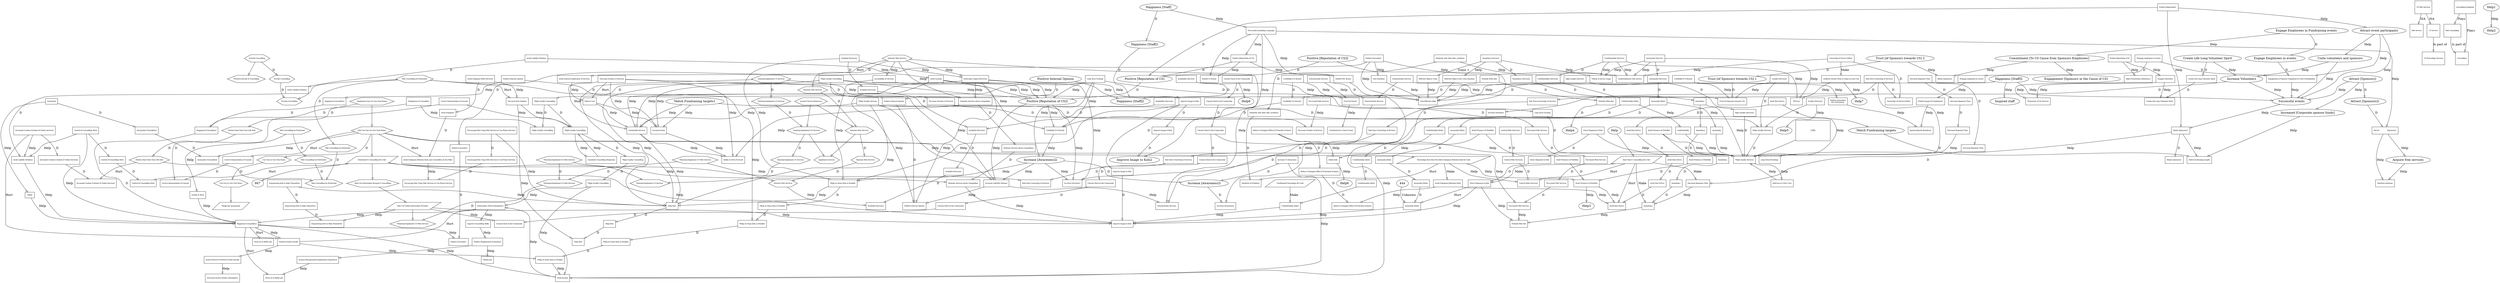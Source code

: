  digraph  RootGraph {
  "Kids Use One-On-One Chat Rooms" [width="0.78125", height="0.5", pos="533.153267716535,1427.0588976378", fontsize="8", label="Kids Use One-On-One Chat Rooms", sides="6", shape=polygon];
  "Moderated E-Counselling Be Used" [width="0.812499999999998", height="0.5", pos="443.126692913386,1619.81480314961", fontsize="8", label="Moderated E-Counselling Be Used", shape=parallelogram];
  "*Kids Get Information through E-Counselling" [width="0.78125", height="0.5", pos="340.397362204724,1726.53921259843", fontsize="8", label="*Kids Get Information through E-Counselling", sides="6", shape=polygon];
  "Kids Use Online Information Provided" [width="0.812499999999998", height="0.5", pos="335.410157480315,1795.56283464567", fontsize="8", label="Kids Use Online Information Provided", shape=parallelogram];
  "Technology that Does Not Allow Dialogues Between Kids Be Used" [width="0.812499999999998", height="0.5", pos="344.941653543307,1618.82267716535", fontsize="8", label="Technology that Does Not Allow Dialogues Between Kids Be Used", shape=parallelogram];
  "Real Time E-Counselling Be Used" [width="0.812499999999998", height="0.5", pos="681.236929133858,1618.82267716535", fontsize="8", label="Real Time E-Counselling Be Used", shape=parallelogram];
  "Avoid Bad Advice" [width="0.816179286622626", height="0.490638069621911", pos="336.959934633375,1955.38328546702", fontsize="8", label="Avoid Bad Advice", shape=box];
  "Decrease Response TIme" [width="0.816179286622626", height="0.490638069621911", pos="675.70009211369,1721.52501775048", fontsize="8", label="Decrease Response TIme", shape=box];
  "Control [Web Services]" [width="0.816179286622626", height="0.490638069621911", pos="538.601102362204,1833.60065154086", fontsize="8", label="Control [Web Services]", shape=box];
  "Avoid Presence of Pedofiles" [width="0.816179286622626", height="0.490638069621911", pos="484.361509436525,1937.06521846999", fontsize="8", label="Avoid Presence of Pedofiles", shape=box];
  "Avoid Dialogues [Between Kids]" [width="0.816179286622626", height="0.490638069621911", pos="261.841824397154,1687.50926971899", fontsize="8", label="Avoid Dialogues [Between Kids]", shape=box];
  "*Increased Web Services" [width="0.816179286622626", height="0.490638069621911", pos="760.73946219243,1555.8053759503", fontsize="8", label="*Increased Web Services", shape=box];
  "Avoid Dialogues Between [Kids and Counsellors on the Web]" [width="0.816179286622626", height="0.490638069621911", pos="346.226522059538,1507.50926971899", fontsize="8", label="Avoid Dialogues Between [Kids and Counsellors on the Web]", shape=box];
  "Encourage Kids Using Web Services to Use Phone Services" [width="0.816179286622626", height="0.490638069621911", pos="256.553858267716,1575.54076578198", fontsize="8", label="Encourage Kids Using Web Services to Use Phone Services", shape=box];
  "Reduce Contagion Effect [Of Harmful Actions]" [width="0.816179286622626", height="0.490638069621911", pos="195.227651168808,1756.95808861662", fontsize="8", label="Reduce Contagion Effect [Of Harmful Actions]", shape=box];
  "Direct Response to Kids" [width="0.816179286622626", height="0.490638069621911", pos="828.116285839066,1580.55496062992", fontsize="8", label="Direct Response to Kids", shape=box];
  "Anonymity [Kids]" [width="0.816179286622626", height="0.490638069621911", pos="673.628096862687,1834.91084452214", fontsize="8", label="Anonymity [Kids]", shape=box];
  "Maintain Services above Competition" [width="0.816179286622626", height="0.490638069621911", pos="575.070170853847,1734.28092326229", fontsize="8", label="Maintain Services above Competition", shape=box];
  "Anonymity [Counsellors]" [width="0.816179286622626", height="0.490638069621911", pos="847.196155105816,1761.31718697393", fontsize="8", label="Anonymity [Counsellors]", shape=box];
  "Control of Counselling Work" [width="0.866141732283465", height="0.472270004392605", pos="411.042047244094,1726.54536645604", fontsize="8", label="Control of Counselling Work", shape=box];
  "Correct Interpretation of Counsel" [width="0.816179286622626", height="0.490638069621911", pos="391.580852768199,1422.46989964025", fontsize="8", label="Correct Interpretation of Counsel", shape=box];
  "Immediacy" [width="0.816179286622626", height="0.490638069621911", pos="737.026299212598,1827.93136020227", fontsize="8", label=Immediacy, shape=box];
  "Empowering Kids to Help Themselves" [width="0.816179286622626", height="0.490638069621911", pos="244.17927796505,1846.35655705267", fontsize="8", label="Empowering Kids to Help Themselves", shape=box];
  "Confidential Technology Be Used" [width="0.812499999999998", height="0.5", pos="607.536141732283,1619.81480314961", fontsize="8", label="Confidential Technology Be Used", shape=parallelogram];
  "Confidentiality [Kids]" [width="0.816179286622626", height="0.490638069621911", pos="607.668596050698,1833.60065154086", fontsize="8", label="Confidentiality [Kids]", shape=box];
  "Similarity of Problems" [width="0.816179286622626", height="0.490638069621911", pos="188.14103699558,1642.15493901033", fontsize="8", label="Similarity of Problems", shape=box];
  "!Implement One-On-One Chat Rooms" [width="0.78125", height="0.5", pos="488.773346456693,1360.44472440945", fontsize="8", label="!Implement One-On-One Chat Rooms", sides="6", shape=polygon];
  "Kids Have Ownership of Services" [width="0.816179286622626", height="0.490638069621911", pos="505.621351956209,1727.19430908907", fontsize="8", label="Kids Have Ownership of Services", shape=box];
  "Improve Image to Kids" [width="0.816179286622626", height="0.490638069621911", pos="580.546117091707,2000.31271410851", fontsize="8", label="Improve Image to Kids", shape=box];
  "Friendly Web Site" [width="0.816179286622626", height="0.490638069621911", pos="750.81820234991,1931.39592713141", fontsize="8", label="Friendly Web Site", shape=box];
  "Connect Back to the Community" [width="0.816179286622626", height="0.490638069621911", pos="288.116285839065,1891.60375790796", fontsize="8", label="Connect Back to the Community", shape=box];
  "*Maintain/Implement CS Web Services" [width="0.78125", height="0.5", pos="447.670984251968,2031.68881889764", fontsize="8", label="*Maintain/Implement CS Web Services", sides="6", shape=polygon];
  "CS Web Services" [width="0.875", height="0.875", pos="662.227086614173,2045.4368503937", fontsize="8", label="CS Web Services", shape=box];
  "Web Service" [width="0.875", height="0.875", pos="389.576903887831,2515.79338582677", fontsize="8", label="Web Service", shape=box];
  "CS Service" [width="0.875", height="0.875", pos="138.493439320902,2503.4579527559", fontsize="8", label="CS Service", shape=box];
  "CS Technology Services" [width="0.875", height="0.875", pos="1120.915486565,3011.85637795276", fontsize="8", label="CS Technology Services", shape=box];
  "*Maintain/Implement CS Web Services1" [width="0.78125", height="0.5", pos="456.193346456692,2328.49889763779", fontsize="8", label="*Maintain/Implement CS Web Services", sides="6", shape=polygon];
  "Maintain Web Services" [width="0.78125", height="0.5", pos="507.659881889763,2451.23905511811", fontsize="8", label="Maintain Web Services", sides="6", shape=polygon];
  "*Maintain/Implement CS Web Services2" [width="0.78125", height="0.5", pos="346.085078740157,2228.29417322835", fontsize="8", label="*Maintain/Implement CS Web Services", sides="6", shape=polygon];
  "Relevance in Kids Lives" [width="0.816179286622626", height="0.490638069621911", pos="1101.67801812253,2914.27842519685", fontsize="8", label="Relevance in Kids Lives", shape=box];
  "*High Quality Services" [width="0.816179286622626", height="0.490638069621911", pos="964.691077116178,3004.32643507332", fontsize="8", label="*High Quality Services", shape=box];
  "*High Quality Services1" [width="0.816179286622626", height="0.490638069621911", pos="1612.70106374264,1308.01387988731", fontsize="8", label="*High Quality Services", shape=box];
  "Anonymity [Kids]1" [width="0.816179286622626", height="0.490638069621911", pos="690.654396075286,2823.56976377953", fontsize="8", label="Anonymity [Kids]", shape=box];
  "Anonymity [Kids]2" [width="0.816179286622626", height="0.490638069621911", pos="554.591403949301,2627.97921259843", fontsize="8", label="Anonymity [Kids]", shape=box];
  "Anonymity [Kids]3" [width="0.816179286622626", height="0.490638069621911", pos="812.144409448819,2050.45104524164", fontsize="8", label="Anonymity [Kids]", shape=box];
  "Anonymity [Kids]4" [width="0.816179286622626", height="0.490638069621911", pos="504.603779527559,2519.60758067471", fontsize="8", label="Anonymity [Kids]", shape=box];
  "Anonymity" [width="0.816179286622626", height="0.490638069621911", pos="711.895813398121,2886.67151768259", fontsize="8", label=Anonymity, shape=box];
  "Maintain/Implement CS Services" [width="0.78125", height="0.5", pos="694.303582677165,2674.32566929134", fontsize="8", label="Maintain/Implement CS Services", sides="6", shape=polygon];
  "Maintain/Implement CS Services1" [width="0.78125", height="0.5", pos="320.008203100429,2538.78472440945", fontsize="8", label="Maintain/Implement CS Services", sides="6", shape=polygon];
  "Avoid Bad Advice1" [width="0.816179286622626", height="0.490638069621911", pos="662.307939382372,2163.09732283465", fontsize="8", label="Avoid Bad Advice", shape=box];
  "Avoid Bad Advice2" [width="0.816179286622626", height="0.490638069621911", pos="800.442926759359,2536.61545469046", fontsize="8", label="Avoid Bad Advice", shape=box];
  "Avoid Bad Advice3" [width="0.816179286622626", height="0.490638069621911", pos="744.512663791821,2496.93041532038", fontsize="8", label="Avoid Bad Advice", shape=box];
  "Avoid Bad Advice4" [width="0.816179286622626", height="0.490638069621911", pos="654.440249594005,2454.28092326229", fontsize="8", label="Avoid Bad Advice", shape=box];
  "Decrease Response TIme1" [width="0.816179286622626", height="0.490638069621911", pos="942.53811023622,1841.99745869536", fontsize="8", label="Decrease Response TIme", shape=box];
  "Decrease Response TIme2" [width="0.816179286622626", height="0.490638069621911", pos="648.770958255422,2391.91871853788", fontsize="8", label="Decrease Response TIme", shape=box];
  "Decrease Response TIme3" [width="0.816179286622626", height="0.490638069621911", pos="766.790078740157,2452.97073028101", fontsize="8", label="Decrease Response TIme", shape=box];
  "Decrease Response TIme4" [width="0.816179286622626", height="0.490638069621911", pos="829.552033870561,2488.42647831251", fontsize="8", label="Decrease Response TIme", shape=box];
  "Avoid Presence of Pedofiles1" [width="0.801790430712888", height="0.481988351841355", pos="1590.54189720106,1371.3748877529", fontsize="8", label="Avoid Presence of Pedofiles", shape=box];
  "Avoid Presence of Pedofiles2" [width="0.816179286622626", height="0.490638069621911", pos="688.455997625501,2759.11246256448", fontsize="8", label="Avoid Presence of Pedofiles", shape=box];
  "Control [Web Services]1" [width="0.816179286622626", height="0.490638069621911", pos="642.065669291338,2108.45415160875", fontsize="8", label="Control [Web Services]", shape=box];
  "Avoid Dialogues" [width="0.816179286622626", height="0.490638069621911", pos="268.928438570383,1161.68249806544", fontsize="8", label="Avoid Dialogues", shape=box];
  "Encourage Kids Using Web Services to Use Phone Services1" [width="0.816179286622626", height="0.490638069621911", pos="1568.38273065948,1755.88789563534", fontsize="8", label="Encourage Kids Using Web Services to Use Phone Services", shape=box];
  "*Maintain/Implement CS Web Services3" [width="0.78125", height="0.5", pos="243.594921259842,2369.03433070866", fontsize="8", label="*Maintain/Implement CS Web Services", sides="6", shape=polygon];
  "Maintain/Implement CS Services2" [width="0.78125", height="0.5", pos="206.744527559055,2489.08157480315", fontsize="8", label="Maintain/Implement CS Services", sides="6", shape=polygon];
  "*Increased Web Services1" [width="0.816179286622626", height="0.490638069621911", pos="746.584659042823,2574.77604137253", fontsize="8", label="*Increased Web Services", shape=box];
  "*Increase Number of Services" [width="0.816179286622626", height="0.490638069621911", pos="1194.45867479085,2603.12249806544", fontsize="8", label="*Increase Number of Services", shape=box];
  "*Increased Web Services2" [width="0.816179286622626", height="0.490638069621911", pos="696.323687413868,2537.2705511811", fontsize="8", label="*Increased Web Services", shape=box];
  "*Increased Web Services3" [width="0.816179286622626", height="0.490638069621911", pos="602.38062992126,2499.63525397096", fontsize="8", label="*Increased Web Services", shape=box];
  "*Increased Web Services4" [width="0.816179286622626", height="0.490638069621911", pos="926.566233845973,1995.0683248371", fontsize="8", label="*Increased Web Services", shape=box];
  "Direct Response to Kids1" [width="0.816179286622626", height="0.490638069621911", pos="1005.93631258613,1773.96596263237", fontsize="8", label="Direct Response to Kids", shape=box];
  "Direct Response to Kids2" [width="0.816179286622626", height="0.490638069621911", pos="983.2591472318,2476.95808861663", fontsize="8", label="Direct Response to Kids", shape=box];
  "Maintain Services above Competition1" [width="0.816179286622626", height="0.490638069621911", pos="1568.38273065948,1670.8485255566", fontsize="8", label="Maintain Services above Competition", shape=box];
  "Control of Counselling Work1" [width="0.866141732283465", height="0.472270004392605", pos="897.183779527559,1325.44300425131", fontsize="8", label="Control of Counselling Work", shape=box];
  "Reduce Contagion Effect [Of Harmful Actions]1" [width="0.816179286622626", height="0.490638069621911", pos="1569.41872828498,1485.07210436466", fontsize="8", label="Reduce Contagion Effect [Of Harmful Actions]", shape=box];
  "Correct Interpretation of Counsel1" [width="0.816179286622626", height="0.490638069621911", pos="378.51807161666,1144.9146240497", fontsize="8", label="Correct Interpretation of Counsel", shape=box];
  "Immediacy1" [width="0.816179286622626", height="0.490638069621911", pos="806.112218097942,2960.28785239615", fontsize="8", label=Immediacy, shape=box];
  "Immediacy2" [width="0.816179286622626", height="0.490638069621911", pos="888.31694250739,2342.33509649064", fontsize="8", label=Immediacy, shape=box];
  "Immediacy3" [width="0.816179286622626", height="0.490638069621911", pos="550.321010248514,2217.69513972983", fontsize="8", label=Immediacy, shape=box];
  "Maintain Web Services1" [width="0.78125", height="0.5", pos="1050.03318897638,2675.72031496063", fontsize="8", label="Maintain Web Services", sides="6", shape=polygon];
  "Maintain Web Services2" [width="0.78125", height="0.5", pos="819.027992125984,2405.03433070866", fontsize="8", label="Maintain Web Services", sides="6", shape=polygon];
  "Immediacy4" [width="0.816179286622626", height="0.490638069621911", pos="512.707966129438,2119.79273428592", fontsize="8", label=Immediacy, shape=box];
  "Maintain Web Services3" [width="0.702509842519683", height="0.449606299212597", pos="1613.73706136814,1162.0894488189", fontsize="8", label="Maintain Web Services", sides="6", shape=polygon];
  "Maintain/Implement CS Services3" [width="0.78125", height="0.5", pos="1613.51560467523,1216.96818897638", fontsize="8", label="Maintain/Implement CS Services", sides="6", shape=polygon];
  "Implement Services" [width="0.78125", height="0.5", pos="1020.28783464567,2799.05007874016", fontsize="8", label="Implement Services", sides="6", shape=polygon];
  "Anonymity [Services] " [width="0.816179286622626", height="0.490638069621911", pos="1418.75858267717,1121.99745869536", fontsize="8", label="Anonymity [Services] ", shape=box];
  "Empowering Kids to Help Themselves1" [width="0.816179286622626", height="0.490638069621911", pos="1578.68531571115,1581.45005712056", fontsize="8", label="Empowering Kids to Help Themselves", shape=box];
  "Confidentiality [Kids]1" [width="0.816179286622626", height="0.490638069621911", pos="745.148911011328,2073.12821059597", fontsize="8", label="Confidentiality [Kids]", shape=box];
  "Confidentiality [Kids]2" [width="0.816179286622626", height="0.490638069621911", pos="704.827624421742,2353.67367916781", fontsize="8", label="Confidentiality [Kids]", shape=box];
  "Confidentiality [Kids]3" [width="0.816179286622626", height="0.490638069621911", pos="1082.87149606299,2423.88472440945", fontsize="8", label="Confidentiality [Kids]", shape=box];
  "Confidentiality [Kids]4" [width="0.816179286622626", height="0.490638069621911", pos="1124.35518347686,2512.41383664812", fontsize="8", label="Confidentiality [Kids]", shape=box];
  "Confidentiality" [width="0.816179286622626", height="0.490638069621911", pos="770.024474815443,2862.59970665896", fontsize="8", label=Confidentiality, shape=box];
  "Available [Services] " [width="0.816179286622626", height="0.490638069621911", pos="2081.70276927904,857.72031496063", fontsize="8", label="Available [Services] ", shape=box];
  "Available [Services] 1" [width="0.816179286622626", height="0.490638069621911", pos="777.092663791821,2640.05734445424", fontsize="8", label="Available [Services] ", shape=box];
  "Available [Services] 2" [width="0.816179286622626", height="0.490638069621911", pos="635.360380327254,2584.6746240497", fontsize="8", label="Available [Services] ", shape=box];
  "Available [Services] 3" [width="0.816179286622626", height="0.490638069621911", pos="586.408753531013,2299.89986413928", fontsize="8", label="Available [Services] ", shape=box];
  "Acquire Service Resources" [width="0.78125", height="0.5", pos="959.324527559055,2664.38173228346", fontsize="8", label="Acquire Service Resources", sides="6", shape=polygon];
  "Kids Have Ownership of Services1" [width="0.816179286622626", height="0.490638069621911", pos="285.412114111757,2153.93273428592", fontsize="8", label="Kids Have Ownership of Services", shape=box];
  "Kids Have Ownership of Services2" [width="0.816179286622626", height="0.490638069621911", pos="270.364186601879,2450.05163192371", fontsize="8", label="Kids Have Ownership of Services", shape=box];
  "Kids Have Ownership of Services3" [width="0.816179286622626", height="0.490638069621911", pos="480.127966129438,2625.79966341977", fontsize="8", label="Kids Have Ownership of Services", shape=box];
  "Kids Have Ownership of Services4" [width="0.816179286622626", height="0.490638069621911", pos="690.654396075286,2716.5083248371", fontsize="8", label="Kids Have Ownership of Services", shape=box];
  "Improve Image to Kids1" [width="0.816179286622626", height="0.490638069621911", pos="1618.37035508123,1262.65954917865", fontsize="8", label="Improve Image to Kids", shape=box];
  "Connect Back to the Community1" [width="0.816179286622626", height="0.490638069621911", pos="176.820879515264,2431.73356492668", fontsize="8", label="Connect Back to the Community", shape=box];
  "Connect Back to the Community2" [width="0.816179286622626", height="0.490638069621911", pos="234.388492064513,2119.91698625442", fontsize="8", label="Connect Back to the Community", shape=box];
  "Connect Back to the Community3" [width="0.816179286622626", height="0.490638069621911", pos="828.116285839066,2289.8714744434", fontsize="8", label="Connect Back to the Community", shape=box];
  "Connect Back to the Community4" [width="0.816179286622626", height="0.490638069621911", pos="1221.36938345227,2663.38960629921", fontsize="8", label="Connect Back to the Community", shape=box];
  "High Quality [Services] " [width="0.816179286622626", height="0.490638069621911", pos="1385.77883227117,1059.63525397096", fontsize="8", label="High Quality [Services] ", shape=box];
  "Immediacy [Services] " [width="0.816179286622626", height="0.490638069621911", pos="1282.69559055118,1137.69513972983", fontsize="8", label="Immediacy [Services] ", shape=box];
  "Availability [Services] " [width="0.816179286622626", height="0.490638069621911", pos="1447.50478977607,1020.0800216196", fontsize="8", label="Availability [Services] ", shape=box];
  "Confidentiality [Services] " [width="0.816179286622626", height="0.490638069621911", pos="1476.48749368849,978.954982249516", fontsize="8", label="Confidentiality [Services] ", shape=box];
  "Ownership of Services [Kids] " [width="0.816179286622626", height="0.490638069621911", pos="1502.7619551304,939.269942879438", fontsize="8", label="Ownership of Services [Kids] ", shape=box];
  "Connect Back to the Community " [width="0.816179286622626", height="0.490638069621911", pos="1492.45937007874,872.548639797727", fontsize="8", label="Connect Back to the Community ", shape=box];
  "Friendly [Web site] " [width="0.816179286622626", height="0.490638069621911", pos="1106.94755905512,1144.6746240497", fontsize="8", label="Friendly [Web site] ", shape=box];
  "Retain [Sponsors] " [width="0.816179286622626", height="0.490638069621911", pos="2435.65350468753,2248.87624209204", fontsize="8", label="Retain [Sponsors] ", shape=box];
  "Long Term [Funding] " [width="0.816179286622626", height="0.490638069621911", pos="2589.16172041097,2332.95339818623", fontsize="8", label="Long Term [Funding] ", shape=box];
  "Credibility [CS Brand] " [width="0.816179286622626", height="0.490638069621911", pos="1769.21864804379,3127.61639957235", fontsize="8", label="Credibility [CS Brand] ", shape=box];
  "Positive Association\n[by Consumers] " [width="0.816179286622626", height="0.490638069621911", pos="1565.8546337968,2983.04947043849", fontsize="8", label="Positive Association\n[by Consumers] ", shape=box];
  "Sponsorship Be Beneficial " [width="0.816179286622626", height="0.490638069621911", pos="1580.02786214325,3128.27149606299", fontsize="8", label="Sponsorship Be Beneficial ", shape=box];
  "Retain [Sponsors] 1" [width="0.816179286622626", height="0.490638069621911", pos="2236.2483345842,2403.12330786145", fontsize="8", label="Retain [Sponsors] ", shape=box];
  "Demonstrable Services " [width="0.816179286622626", height="0.490638069621911", pos="1657.65328184059,3126.96130308171", fontsize="8", label="Demonstrable Services ", shape=box];
  "Demonstrable Services 1" [width="0.816179286622626", height="0.490638069621911", pos="2799.30547319146,1411.37131696308", fontsize="8", label="Demonstrable Services ", shape=box];
  "Positive Image [To Employees] " [width="0.816179286622626", height="0.490638069621911", pos="1655.07017085385,2959.42365988154", fontsize="8", label="Positive Image [To Employees] ", shape=box];
  "Credibility [CS Brand] 1" [width="0.816179286622626", height="0.490638069621911", pos="2314.50661417323,1700.2651752308", fontsize="8", label="Credibility [CS Brand] ", shape=box];
  "Trust [of Sponsors towards CS] " [width="0.816179286622626", height="0.490638069621911", pos="1763.54935670521,3019.89986413928", fontsize="8", label="Trust [of Sponsors towards CS] ", shape=box];
  " Quality [Services] " [width="0.816179286622626", height="0.490638069621911", pos="1684.17927796505,2872.20474062414", fontsize="8", label=" Quality [Services] ", shape=box];
  "*Engage employees in events" [width="0.816179286622626", height="0.490638069621911", pos="1764.58535433071,2913.49352168749", fontsize="8", label="*Engage employees in events", shape=box];
  "*Engage employees in events1" [width="0.816179286622626", height="0.490638069621911", pos="2318.37725746802,2635.69824609694", fontsize="8", label="*Engage employees in events", shape=box];
  "Engagement of Sponsor Employees in Fund Development" [width="0.816179286622626", height="0.490638069621911", pos="2539.47961967274,2370.76600587156", fontsize="8", label="Engagement of Sponsor Employees in Fund Development", shape=box];
  "Credibility [CS Brand] 2" [width="0.816179286622626", height="0.490638069621911", pos="2010.89400387554,3053.91561217078", fontsize="8", label="Credibility [CS Brand] ", shape=box];
  "Quality [Services] " [width="0.816179286622626", height="0.490638069621911", pos="2010.89400387554,3014.88566929134", fontsize="8", label="Quality [Services] ", shape=box];
  "Demonstrable Services 2" [width="0.816179286622626", height="0.490638069621911", pos="2058.35250631151,2966.4031442014", fontsize="8", label="Demonstrable Services ", shape=box];
  "Trust [of Donor] " [width="0.816179286622626", height="0.490638069621911", pos="2150.5542920891,3043.23212598425", fontsize="8", label="Trust [of Donor] ", shape=box];
  "Contribute [to a Good Cause] " [width="0.816179286622626", height="0.490638069621911", pos="2028.2074015748,3118.81891385249", fontsize="8", label="Contribute [to a Good Cause] ", shape=box];
  "Market PHL Brand " [width="0.816179286622626", height="0.490638069621911", pos="1677.82178577759,2655.26257991376", fontsize="8", label="Market PHL Brand ", shape=box];
  "Increase [Awareness]" [width="0.816179286622626", height="0.490638069621911", pos="1546.8294369464,2732.63954454858", fontsize="8", label="Increase [Awareness]", shape=box];
  "Positive [Reputation of CS] " [width="0.816179286622626", height="0.490638069621911", pos="1466.25935820625,2395.92045545142", fontsize="8", label="Positive [Reputation of CS] ", shape=box];
  "Market CS Brand " [width="0.816179286622626", height="0.490638069621911", pos="1423.73967316688,2544.84648294257", fontsize="8", label="Market CS Brand ", shape=box];
  "*Successful marketing campaign" [width="0.816179286622626", height="0.490638069621911", pos="1525.43912048473,2590.34391538828", fontsize="8", label="*Successful marketing campaign", shape=box];
  "Positive [Reputation] " [width="0.816179286622626", height="0.490638069621911", pos="2524.27039370079,2051.76123822292", fontsize="8", label="Positive [Reputation] ", shape=box];
  "Attract                 [Sponsors] " [width="0.816179286622626", height="0.490638069621911", pos="1678.50998662647,2435.96285626527", fontsize="8", label="Attract                 [Sponsors] ", shape=box];
  "Minimize expenses" [width="0.816179286622626", height="0.490638069621911", pos="1680.58198187747,2510.97383664812", fontsize="8", label="Minimize expenses", shape=box];
  "Match fundraising targets" [width="0.816179286622626", height="0.490638069621911", pos="2696.87825584404,2342.16599661143", fontsize="8", label="Match fundraising targets", shape=box];
  "Retain [Sponsors] 2" [width="0.816179286622626", height="0.490638069621911", pos="2080.72414798232,2491.42486567507", fontsize="8", label="Retain [Sponsors] ", shape=box];
  "Increase Volunteers1" [width="0.816179286622626", height="0.481539507251901", pos="2702.92752043556,1450.0737115972", fontsize="8", label="Increase Volunteers", shape=box];
  "Long Term Funding" [width="0.816179286622626", height="0.490638069621911", pos="2487.05709998771,1730.05163192371", fontsize="8", label="Long Term Funding", shape=box];
  "Improve Image to Kids3" [width="0.816179286622626", height="0.490638069621911", pos="2166.41683852121,1711.84375790796", fontsize="8", label="Improve Image to Kids", shape=box];
  "Positive Internal Opinion1" [width="0.816179286622626", height="0.490638069621911", pos="2805.93631258613,1112.18332870621", fontsize="8", label="Positive Internal Opinion", shape=box];
  "Create Life Long Volunteer Spirit1" [width="0.816179286622626", height="0.490638069621911", pos="2719.86094488189,1792.49828933613", fontsize="8", label="Create Life Long Volunteer Spirit", shape=box];
  "Avoid Liability Problems" [width="0.816179286622626", height="0.490638069621911", pos="2598.8262992126,1260.13824609694", fontsize="8", label="Avoid Liability Problems", shape=box];
  "Avoid Liability Problems1" [width="0.816179286622626", height="0.490638069621911", pos="2619.96014560782,872.788639797727", fontsize="8", label="Avoid Liability Problems", shape=box];
  "Help Kids" [width="0.816179286622626", height="0.490638069621911", pos="2135.21156142962,1580.75106070565", fontsize="8", label="Help Kids", shape=box];
  "Help Kids1" [width="0.816179286622626", height="0.490638069621911", pos="2716.33809836373,837.46269878495", fontsize="8", label="Help Kids", shape=box];
  "*High Quality Counselling" [width="0.788915956329141", height="0.474248989470157", pos="2598.77178147766,1202.85532582565", fontsize="8", label="*High Quality Counselling", shape=box];
  "*High Quality Counselling1" [width="0.788915956329141", height="0.474248989470157", pos="2740.50406494223,1199.95559055118", fontsize="8", label="*High Quality Counselling", shape=box];
  "*Help As Many Kids as Possible" [width="0.816179286622626", height="0.490638069621911", pos="2276.94384489418,1531.03763163969", fontsize="8", label="*Help As Many Kids as Possible", shape=box];
  "*Help As Many Kids as Possible1" [width="0.816179286622626", height="0.490638069621911", pos="2553.6528480192,923.572261844971", fontsize="8", label="*Help As Many Kids as Possible", shape=box];
  "*High Quality Services2" [width="0.816179286622626", height="0.490638069621911", pos="2019.70346456693,1055.49041532038", fontsize="8", label="*High Quality Services", shape=box];
  "Avoid Presence of Pedofiles3" [width="0.816179286622626", height="0.490638069621911", pos="2007.32888426426,1109.34868303692", fontsize="8", label="Avoid Presence of Pedofiles", shape=box];
  "Encourage Kids Using Web Services to Use Phone Services2" [width="0.816179286622626", height="0.490638069621911", pos="2035.99896300442,1481.53846228045", fontsize="8", label="Encourage Kids Using Web Services to Use Phone Services", shape=box];
  "*Increase Number of Services1" [width="0.816179286622626", height="0.490638069621911", pos="2370.16352993355,991.603757907963", fontsize="8", label="*Increase Number of Services", shape=box];
  "*Increase Number of Services2" [width="0.816179286622626", height="0.490638069621911", pos="1612.70106374264,1105.22958467962", fontsize="8", label="*Increase Number of Services", shape=box];
  "Maintain Services above Competition2" [width="0.816179286622626", height="0.490638069621911", pos="1994.51527559055,1417.65180486803", fontsize="8", label="Maintain Services above Competition", shape=box];
  "Reduce Contagion Effect [Of Harmful Actions]2" [width="0.816179286622626", height="0.490638069621911", pos="1954.50661417323,1166.69669291339", fontsize="8", label="Reduce Contagion Effect [Of Harmful Actions]", shape=box];
  "Maintain Web Services4" [width="0.702509842519683", height="0.449606299212597", pos="2169.71822834646,948.428976377953", fontsize="8", label="Maintain Web Services", sides="6", shape=polygon];
  "Maintain/Implement CS Services4" [width="0.78125", height="0.5", pos="2124.36389763779,979.610078740157", fontsize="8", label="Maintain/Implement CS Services", sides="6", shape=polygon];
  "Empowering Kids to Help Themselves2" [width="0.816179286622626", height="0.490638069621911", pos="1967.20481652314,1353.97940716234", fontsize="8", label="Empowering Kids to Help Themselves", shape=box];
  "Available [Services] 4" [width="0.816179286622626", height="0.490638069621911", pos="2484.90897637795,1010.11792498072", fontsize="8", label="Available [Services] ", shape=box];
  "Credibility [CS Brand] 3" [width="0.816179286622626", height="0.490638069621911", pos="2349.88198187747,1601.90377337197", fontsize="8", label="Credibility [CS Brand] ", shape=box];
  "Improve Image to Kids4" [width="0.816179286622626", height="0.490638069621911", pos="2069.69108898867,1008.61163192371", fontsize="8", label="Improve Image to Kids", shape=box];
  "Long Term Funding1" [width="0.816179286622626", height="0.490638069621911", pos="2262.77061654773,1612.58725955849", fontsize="8", label="Long Term Funding", shape=box];
  "Sustainable Services" [width="0.816179286622626", height="0.490638069621911", pos="2241.84182439715,1398.48254130463", fontsize="8", label="Sustainable Services", shape=box];
  "Externally Unique [Services]" [width="0.816179286622626", height="0.490638069621911", pos="2077.43237557826,1326.09194688434", fontsize="8", label="Externally Unique [Services]", shape=box];
  "Avoid Scandal" [width="0.816179286622626", height="0.490638069621911", pos="2394.91269053889,1285.09671453298", fontsize="8", label="Avoid Scandal", shape=box];
  "Reduce Cost" [width="0.816179286622626", height="0.490638069621911", pos="2408.04992125984,1203.54708661417", fontsize="8", label="Reduce Cost", shape=box];
  "Increase Funds" [width="0.816179286622626", height="0.490638069621911", pos="2228.43124646899,1290.76600587156", fontsize="8", label="Increase Funds", shape=box];
  "Ability to Move Forward" [width="0.816179286622626", height="0.490638069621911", pos="2104.74283464567,1438.16758067471", fontsize="8", label="Ability to Move Forward", shape=box];
  "Accessibility of Services" [width="0.816179286622626", height="0.490638069621911", pos="2264.51898975149,1121.99745869536", fontsize="8", label="Accessibility of Services", shape=box];
  "Increase Volunteers2" [width="0.816179286622626", height="0.490638069621911", pos="2570.66072203495,1392.81324996605", fontsize="8", label="Increase Volunteers", shape=box];
  "Increase Call/Web Volumes" [width="0.816179286622626", height="0.490638069621911", pos="2168.14103699558,1120.68726571408", fontsize="8", label="Increase Call/Web Volumes", shape=box];
  "Demonstrable Services 3" [width="0.816179286622626", height="0.490638069621911", pos="2605.00009211369,1346.78566313575", fontsize="8", label="Demonstrable Services ", shape=box];
  "Safety Kids" [width="0.816179286622626", height="0.490638069621911", pos="1994.51527559055,1226.42035204423", fontsize="8", label="Safety Kids", shape=box];
  "Avoid Internal Duplication of Services" [width="0.816179286622626", height="0.490638069621911", pos="2275.85757242865,957.588009876468", fontsize="8", label="Avoid Internal Duplication of Services", shape=box];
  "Positive Internal Opinion2" [width="0.816179286622626", height="0.490638069621911", pos="1961.9745535556,1297.74549019143", fontsize="8", label="Positive Internal Opinion", shape=box];
  "Friendly [Web site] 1" [width="0.816179286622626", height="0.490638069621911", pos="1099.47961967275,670.633700787401", fontsize="8", label="Friendly [Web site] ", shape=box];
  "Availability [Service] " [width="0.816179286622626", height="0.490638069621911", pos="1186.37875353101,958.658915388278", fontsize="8", label="Availability [Service] ", shape=box];
  "High Quality [Service] " [width="0.816179286622626", height="0.490638069621911", pos="1168.37875353101,989.033915388278", fontsize="8", label="High Quality [Service] ", shape=box];
  "Anonymity [Service] " [width="0.816179286622626", height="0.490638069621911", pos="1144.75375353101,1030.65891538828", fontsize="8", label="Anonymity [Service] ", shape=box];
  "Confidentiality [Service] " [width="0.816179286622626", height="0.490638069621911", pos="1205.50375353101,913.658915388278", fontsize="8", label="Confidentiality [Service] ", shape=box];
  "Immediacy [Service] " [width="0.816179286622626", height="0.490638069621911", pos="1113.25375353101,1064.40891538828", fontsize="8", label="Immediacy [Service] ", shape=box];
  "Effective Help in Crisis" [width="0.816179286622626", height="0.490638069621911", pos="859.003753531013,849.533915388278", fontsize="8", label="Effective Help in Crisis", shape=box];
  "Effective Help in Non Crisis Situation" [width="0.816179286622626", height="0.490638069621911", pos="925.530236220472,837.22269878495", fontsize="8", label="Effective Help in Non Crisis Situation", shape=box];
  "*Get Effective Help" [width="0.816179286622626", height="0.490638069621911", pos="1007.50375353101,1111.65891538828", fontsize="8", label="*Get Effective Help", shape=box];
  "*Safety of service usage" [width="0.816179286622626", height="0.490638069621911", pos="892.753753531013,1082.33391538828", fontsize="8", label="*Safety of service usage", shape=box];
  "*Privacy" [width="0.816179286622626", height="0.490638069621911", pos="837.628753531013,1038.45891538828", fontsize="8", label="*Privacy", shape=box];
  "Ownership of Service [Kids] " [width="0.816179286622626", height="0.490638069621911", pos="1213.37875353101,873.158915388278", fontsize="8", label="Ownership of Service [Kids] ", shape=box];
  "Connect Back to the Community 1" [width="0.816179286622626", height="0.490638069621911", pos="1206.62875353101,831.458915388278", fontsize="8", label="Connect Back to the Community ", shape=box];
  "Children Decide When to Hang Up and Call" [width="0.816179286622626", height="0.490638069621911", pos="981.187151980798,780.529785399123", fontsize="8", label="Children Decide When to Hang Up and Call", shape=box];
  "Patient [Counselor] " [width="0.816179286622626", height="0.490638069621911", pos="1167.25375353101,733.583915388278", fontsize="8", label="Patient [Counselor] ", shape=box];
  "Patient [Counselor] 1" [width="0.816179286622626", height="0.490638069621911", pos="1531.10841182332,763.521911383375", fontsize="8", label="Patient [Counselor] ", shape=box];
  "Vent Emotions " [width="0.816179286622626", height="0.490638069621911", pos="1016.50375353101,670.658915388278", fontsize="8", label="Vent Emotions ", shape=box];
  "Comfortableness with service " [width="0.816179286622626", height="0.490638069621911", pos="802.604474815444,961.947108233769", fontsize="8", label="Comfortableness with service ", shape=box];
  "Use One on One Chat Room" [width="0.78125", height="0.5", pos="817.246299212598,731.670944881889", fontsize="8", label="Use One on One Chat Room", sides="6", shape=polygon];
  "Help be acquired" [width="0.812499999999998", height="0.5", pos="875.746299212598,792.495944881889", fontsize="10", label="Help be acquired", shape=parallelogram];
  "Web Counselling be Performed" [width="0.78125", height="0.5", pos="789.688700787401,223.788378435593", fontsize="8", label="Web Counselling be Performed", sides="6", shape=polygon];
  "Provide Counselling" [width="0.78125", height="0.5", pos="602.159173228346,356.980157480315", fontsize="8", label="Provide Counselling", sides="6", shape=polygon];
  "Web Counselling be Performed1" [width="0.78125", height="0.5", pos="1030.19066929134,209.578582677165", fontsize="8", label="Web Counselling be Performed", sides="6", shape=polygon];
  "Provide Counselling1" [width="0.78125", height="0.5", pos="2218.12866141732,298.302992125984", fontsize="8", label="Provide Counselling", sides="6", shape=polygon];
  "Provide Counselling2" [width="0.78125", height="0.5", pos="1831.68673228346,456.388053115658", fontsize="8", label="Provide Counselling", sides="6", shape=polygon];
  "Perform Real Time Chat with Kids" [width="0.78125", height="0.5", pos="1458.66507874016,77.2006299212597", fontsize="8", label="Perform Real Time Chat with Kids", sides="6", shape=polygon];
  "Web Counselling be Performed2" [width="0.78125", height="0.5", pos="1458.22216535433,204.75968503937", fontsize="8", label="Web Counselling be Performed", sides="6", shape=polygon];
  "Increased Caution [Content of Online Services]" [width="0.984251968503941", height="0.591673292576", pos="2715.60897637795,343.272521997303", fontsize="8", label="Increased Caution [Content of Online Services]", shape=box];
  "Avoid Liability Problems2" [width="0.816179286622626", height="0.490638069621911", pos="2592.30188976378,446.041596422745", fontsize="8", label="Avoid Liability Problems", shape=box];
  "Perform Duties Quickly" [width="0.816179286622626", height="0.490638069621911", pos="2071.76308423967,389.348683036918", fontsize="8", label="Perform Duties Quickly", shape=box];
  "Enthusiastic [Work Atmosphere]" [width="0.905511811023621", height="0.490638069621911", pos="2252.14440944882,640.107694915838", fontsize="8", label="Enthusiastic [Work Atmosphere]", shape=box];
  "Happiness [Counsellors]" [width="0.841160509453044", height="0.505655283544394", pos="2401.48130589936,740.304126327835", fontsize="8", label="Happiness [Counsellors]", shape=box];
  "Pride [In Job]" [width="0.816179286622626", height="0.490638069621911", pos="2624.5934393209,680.032734285916", fontsize="8", label="Pride [In Job]", shape=box];
  "*High Quality Counselling2" [width="0.788915956329141", height="0.474248989470157", pos="2351.41152560895,185.97438094376", fontsize="8", label="*High Quality Counselling", shape=box];
  "Move on to Better Job" [width="0.880530588193203", height="0.490638069621911", pos="2265.79963898252,763.521911383375", fontsize="8", label="Move on to Better Job", shape=box];
  "Anonymity1" [width="0.654923553021071", height="0.393700787401573", pos="2515.9768213334,234.338267716535", fontsize="8", label=Anonymity, shape=box];
  "Safety" [width="0.644310115752258", height="0.387320625029195", pos="2558.80414054503,738.435511004988", fontsize="8", label=Safety, shape=box];
  "Control of Counselling Work2" [width="0.866141732283465", height="0.472270004392605", pos="2600.64028198784,221.371193227693", fontsize="8", label="Control of Counselling Work", shape=box];
  "*Help As Many Kids as Possible2" [width="0.816179286622626", height="0.490638069621911", pos="2193.72729758862,158.45793113631", fontsize="8", label="*Help As Many Kids as Possible", shape=box];
  "Variety in Work" [width="0.816179286622626", height="0.490638069621911", pos="2647.9588055241,522.577029493611", fontsize="8", label="Variety in Work", shape=box];
  "Avoid Pressure to Perform Duties Quickly" [width="0.816179286622626", height="0.490638069621911", pos="2071.76308423967,487.036828774105", fontsize="8", label="Avoid Pressure to Perform Duties Quickly", shape=box];
  "Decrease Factory Worker Atmosphere" [width="0.919900666933358", height="0.552989146950473", pos="2164.48151687381,625.454280473562", fontsize="8", label="Decrease Factory Worker Atmosphere", shape=box];
  "Decrease Kids Isolation" [width="0.816179286622626", height="0.490638069621911", pos="586.408753531013,304.309312958178", fontsize="8", label="Decrease Kids Isolation", shape=box];
  "*High Quality Counselling3" [width="0.788915956329141", height="0.474248989470157", pos="758.340659467219,357.669154972148", fontsize="8", label="*High Quality Counselling", shape=box];
  "*High Quality Counselling4" [width="0.788915956329141", height="0.474248989470157", pos="1027.6319980499,435.423199841398", fontsize="8", label="*High Quality Counselling", shape=box];
  "*Help As Many Kids as Possible3" [width="0.816179286622626", height="0.490638069621911", pos="782.761955130404,124.202183104814", fontsize="8", label="*Help As Many Kids as Possible", shape=box];
  "*Help As Many Kids as Possible4" [width="0.816179286622626", height="0.490638069621911", pos="1450.26702124755,545.254194847942", fontsize="8", label="*Help As Many Kids as Possible", shape=box];
  "Increased Caution [Content of Online Services]1" [width="1.00393700787402", height="0.591673292576", pos="1798.6011023622,137.72031496063", fontsize="8", label="Increased Caution [Content of Online Services]", shape=box];
  "Increased Caution [Content of Online Services]2" [width="0.984251968503941", height="0.591673292576", pos="1352.14440944882,151.893543307086", fontsize="8", label="Increased Caution [Content of Online Services]", shape=box];
  "Increase CS Awareness" [width="0.816179286622626", height="0.490638069621911", pos="2643.32551181102,576.435297210146", fontsize="8", label="Increase CS Awareness", shape=box];
  "Improve Counselling Skills" [width="0.816179286622626", height="0.490638069621911", pos="2727.67668104089,430.583915388278", fontsize="8", label="Improve Counselling Skills", shape=box];
  "Avoid Dialogues [Web Services]" [width="0.816179286622626", height="0.490638069621911", pos="493.628096862688,186.564387829223", fontsize="8", label="Avoid Dialogues [Web Services]", shape=box];
  "Anonymity [Counsellors]1" [width="0.816179286622626", height="0.490638069621911", pos="1090.97568266487,1501.8399783804", fontsize="8", label="Anonymity [Counsellors]", shape=box];
  "Help Kids2" [width="0.816179286622626", height="0.490638069621911", pos="694.125288964084,134.230572800698", fontsize="8", label="Help Kids", shape=box];
  "Correct Interpretation of Counsel2" [width="0.816179286622626", height="0.490638069621911", pos="596.711338582677,192.233679167806", fontsize="8", label="Correct Interpretation of Counsel", shape=box];
  "Web Counselling be Performed3" [width="0.78125", height="0.5", pos="1815.83043307087,218.932913385827", fontsize="8", label="Web Counselling be Performed", sides="6", shape=polygon];
  "Web Counselling be Performed4" [width="0.78125", height="0.5", pos="2675.39560467523,249.503622047244", fontsize="8", label="Web Counselling be Performed", sides="6", shape=polygon];
  "Happiness [Counsellors]1" [width="0.816179286622626", height="0.490638069621911", pos="2948.77904324562,1058.56506098967", fontsize="8", label="Happiness [Counsellors]", shape=box];
  "Consistent Counselling Responses" [width="0.816179286622626", height="0.490638069621911", pos="813.18040707432,292.970730281013", fontsize="8", label="Consistent Counselling Responses", shape=box];
  "Patient [Counselor] 2" [width="0.816179286622626", height="0.490638069621911", pos="2200.8918926078,680.129050331412", fontsize="8", label="Patient [Counselor] ", shape=box];
  "Counselling Employee" [width="0.875", height="0.875", pos="2175.29007874016,747.169133858268", fontsize="8", label="Counselling Employee", shape=box];
  "Web Counselling" [width="0.875", height="0.875", pos="1458.44362204724,268.432913385827", fontsize="8", label="Web Counselling", shape=box];
  "Counselling" [width="0.875", height="0.875", pos="755.132598425196,424.702540854141", fontsize="8", label=Counselling, shape=box];
  "*Perform the Job of Counselling" [width="0.78125", height="0.5", pos="2382.15110875949,454.79811023622", fontsize="8", label="*Perform the Job of Counselling", sides="6", shape=polygon];
  "Move on to Better Job1" [width="0.880530588193203", height="0.490638069621911", pos="2405.21527559055,514.073092485737", fontsize="8", label="Move on to Better Job", shape=box];
  "Acquire Recognizable Employment Experience" [width="0.816179286622626", height="0.490638069621911", pos="2309.87332046015,492.706120112688", fontsize="8", label="Acquire Recognizable Employment Experience", shape=box];
  "Positive [Employment Evaluation]" [width="0.959270745673521", height="0.520909585992058", pos="2342.33507205339,586.684105297986", fontsize="8", label="Positive [Employment Evaluation]", shape=box];
  "!Retain Job" [width="0.816179286622626", height="0.490638069621911", pos="2196.48749368849,430.343915388279", fontsize="8", label="!Retain Job", shape=box];
  "*Happiness of Counsellors" [width="0.919900666933359", height="0.552989146950474", pos="2916.99439757632,1188.86094906014", fontsize="8", label="*Happiness of Counsellors", shape=box];
  "*High Quality Counselling5" [width="0.78740157480315", height="0.473338634060798", pos="2906.55513892105,1271.03290067486", fontsize="8", label="*High Quality Counselling", shape=box];
  "Happiness [Counsellors]2" [width="0.816179286622626", height="0.490638069621911", pos="2949.18972515997,946.181132916512", fontsize="8", label="Happiness [Counsellors]", shape=box];
  "Positive Internal Opinion3" [width="0.816179286622626", height="0.490638069621911", pos="2909.09400387554,877.147738155028", fontsize="8", label="Positive Internal Opinion", shape=box];
  "Engage Volunteers" [width="0.816179286622626", height="0.490638069621911", pos="3069.38024215672,1603.23212598425", fontsize="8", label="Engage Volunteers", shape=box];
  "*Expansion of SA Services" [width="0.816179286622626", height="0.490638069621911", pos="3058.83320903668,1734.73518296902", fontsize="8", label="*Expansion of SA Services", shape=box];
  "Create Life Long Volunteer Spirit2" [width="0.816179286622626", height="0.490638069621911", pos="2940.81408855194,1758.72254130464", fontsize="8", label="Create Life Long Volunteer Spirit", shape=box];
  "Positive Reputation [CS]" [width="0.816179286622626", height="0.490638069621911", pos="2957.82196256769,1575.99502548871", fontsize="8", label="Positive Reputation [CS]", shape=box];
  "High Presentation Attendance" [width="0.816179286622626", height="0.490638069621911", pos="2919.32213935778,1679.35246256448", fontsize="8", label="High Presentation Attendance", shape=box];
  "1382" [width="2.33538385826772", height="1.38579601377953", pos="1003.03122047244,3120.9025246063", fontsize="10", shape=box];
  "Control [Web Services]2" [width="0.816179286622626", height="0.490638069621911", pos="909.558359830225,2471.28879727804", fontsize="8", label="Control [Web Services]", shape=box];
  "Perform Real Time Chat with Kids1" [width="0.78125", height="0.5", pos="472.208385826771,1120.35023622047", fontsize="8", label="Perform Real Time Chat with Kids", sides="6", shape=polygon];
  "Use One on One Chat Room1" [width="0.78125", height="0.5", pos="568.586338582677,1128.00377952756", fontsize="8", label="Use One on One Chat Room", sides="6", shape=polygon];
  "Similarity with other kids  problems " [width="0.816179286622626", height="0.490638069621911", pos="182.853070866141,1168.87624209204", fontsize="8", label="Similarity with other kids  problems ", shape=box];
  "Similarity with other kids  problems 1" [width="0.816179286622626", height="0.490638069621911", pos="790.503241719989,872.548639797727", fontsize="8", label="Similarity with other kids  problems ", shape=box];
  "Avoid Presence of Pedofiles4" [width="0.816179286622626", height="0.490638069621911", pos="160.175905511811,2231.86836807629", fontsize="8", label="Avoid Presence of Pedofiles", shape=box];
  "Kids Use One-On-One Chat Rooms"->"Moderated E-Counselling Be Used" [fillcolor="#FFFFFF"];
  "*Kids Get Information through E-Counselling"->"Kids Use Online Information Provided" [fillcolor="#FFFFFF"];
  "Moderated E-Counselling Be Used"->"*Kids Get Information through E-Counselling" [fillcolor="#FFFFFF"];
  "Kids Use One-On-One Chat Rooms"->"Technology that Does Not Allow Dialogues Between Kids Be Used" [fillcolor="#FFFFFF"];
  "Help"->"Real Time E-Counselling Be Used" [fillcolor="#FFFFFF"];
  "Real Time E-Counselling Be Used"->"Avoid Bad Advice" [fillcolor="#FFFFFF", label=Hurt];
  "Real Time E-Counselling Be Used"->"Decrease Response TIme" [fillcolor="#FFFFFF", label=Make];
  "Technology that Does Not Allow Dialogues Between Kids Be Used"->"Control [Web Services]" [fillcolor="#FFFFFF", label=Help];
  "Avoid Presence of Pedofiles"->"Avoid Bad Advice" [fillcolor="#FFFFFF", label=Help];
  "Real Time E-Counselling Be Used"->"Control [Web Services]" [fillcolor="#FFFFFF", label=Hurt];
  "Technology that Does Not Allow Dialogues Between Kids Be Used"->"Avoid Presence of Pedofiles" [fillcolor="#FFFFFF", label=Help];
  "Technology that Does Not Allow Dialogues Between Kids Be Used"->"Avoid Dialogues [Between Kids]" [fillcolor="#FFFFFF", label=Make];
  "Kids Use One-On-One Chat Rooms"->"*Increased Web Services" [fillcolor="#FFFFFF", label=Help];
  "Avoid Dialogues Between [Kids and Counsellors on the Web]"->"Encourage Kids Using Web Services to Use Phone Services" [fillcolor="#FFFFFF", label=Help];
  "Kids Use One-On-One Chat Rooms"->"Avoid Dialogues Between [Kids and Counsellors on the Web]" [fillcolor="#FFFFFF", label=Hurt];
  "Avoid Dialogues [Between Kids]"->"Reduce Contagion Effect [Of Harmful Actions]" [fillcolor="#FFFFFF", label=Help];
  "Direct Response to Kids"->"Anonymity [Kids]" [fillcolor="#FFFFFF", label=Hurt];
  "Real Time E-Counselling Be Used"->"Direct Response to Kids" [fillcolor="#FFFFFF", label=Make];
  "Moderated E-Counselling Be Used"->"Maintain Services above Competition" [fillcolor="#FFFFFF", label=Help];
  "Kids Use One-On-One Chat Rooms"->"Anonymity [Counsellors]" [fillcolor="#FFFFFF", label=Help];
  "Moderated E-Counselling Be Used"->"Control of Counselling Work" [fillcolor="#FFFFFF", label=Hurt];
  "Kids Use One-On-One Chat Rooms"->"Correct Interpretation of Counsel" [fillcolor="#FFFFFF", label=Hurt];
  "Decrease Response TIme"->"Immediacy" [fillcolor="#FFFFFF", label=Help];
  "Real Time E-Counselling Be Used"->"Immediacy" [fillcolor="#FFFFFF", label=Make];
  "Kids Use Online Information Provided"->"Empowering Kids to Help Themselves" [fillcolor="#FFFFFF", label=Help];
  "Confidential Technology Be Used"->"Confidentiality [Kids]" [fillcolor="#FFFFFF", label=Make];
  "Technology that Does Not Allow Dialogues Between Kids Be Used"->"Similarity of Problems" [fillcolor="#FFFFFF", label=Hurt];
  "!Implement One-On-One Chat Rooms"->"Kids Use One-On-One Chat Rooms" [fillcolor="#FFFFFF"];
  "Moderated E-Counselling Be Used"->"Kids Have Ownership of Services" [fillcolor="#FFFFFF", label=Help];
  "Direct Response to Kids"->"Improve Image to Kids" [fillcolor="#FFFFFF", label=Help];
  "Help1"->"Help2" [fillcolor="#FFFFFF", label=Help];
  "Maintain Services above Competition"->"Improve Image to Kids" [fillcolor="#FFFFFF", label=Help];
  "*Increased Web Services"->"Friendly Web Site" [fillcolor="#FFFFFF", label=Help];
  "Direct Response to Kids"->"Friendly Web Site" [fillcolor="#FFFFFF", label=Help];
  "Immediacy"->"Friendly Web Site" [fillcolor="#FFFFFF", label=Help];
  "Moderated E-Counselling Be Used"->"Improve Image to Kids" [fillcolor="#FFFFFF", label=Help];
  "Kids Use Online Information Provided"->"Improve Image to Kids" [fillcolor="#FFFFFF", label=Help];
  "Avoid Dialogues [Between Kids]"->"Avoid Bad Advice" [fillcolor="#FFFFFF", label=Help];
  "Avoid Presence of Pedofiles"->"Help3" [fillcolor="#FFFFFF", label=Help];
  "Confidentiality [Kids]"->"Improve Image to Kids" [fillcolor="#FFFFFF", label=Help];
  "Anonymity [Kids]"->"Improve Image to Kids" [fillcolor="#FFFFFF", label=Help];
  "Kids Use Online Information Provided"->"Connect Back to the Community" [fillcolor="#FFFFFF", label=Help];
  "Kids Use Online Information Provided"->"*Maintain/Implement CS Web Services" [fillcolor="#FFFFFF"];
  "Moderated E-Counselling Be Used"->"667" [fillcolor="#FFFFFF"];
  "CS Web Services"->"Web Service" [fillcolor="#FFFFFF", label=ISA];
  "CS Web Services"->"CS Service" [fillcolor="#FFFFFF", label=ISA];
  "CS Service"->"CS Technology Services" [fillcolor="#FFFFFF", label="Is part of"];
  "*Maintain/Implement CS Web Services1"->"Maintain Web Services" [fillcolor="#FFFFFF"];
  "*Maintain/Implement CS Web Services1"->"*Maintain/Implement CS Web Services2" [fillcolor="#FFFFFF", label=D];
  "*Maintain/Implement CS Web Services2"->"*Maintain/Implement CS Web Services" [fillcolor="#FFFFFF", label=D];
  "Relevance in Kids Lives"->"*High Quality Services" [fillcolor="#FFFFFF", label=Help];
  "*High Quality Services"->"Relevance in Kids Lives" [fillcolor="#FFFFFF", label=Help];
  "*High Quality Services1"->"*High Quality Services" [fillcolor="#FFFFFF", label=D];
  "Anonymity [Kids]1"->"Anonymity [Kids]2" [fillcolor="#FFFFFF", label=D];
  "Anonymity [Kids]3"->"Anonymity [Kids]" [fillcolor="#FFFFFF", label=D];
  "Anonymity [Kids]4"->"Anonymity [Kids]3" [fillcolor="#FFFFFF", label=D];
  "Anonymity [Kids]2"->"Anonymity [Kids]4" [fillcolor="#FFFFFF", label=D];
  "Anonymity [Kids]1"->"Anonymity" [fillcolor="#FFFFFF", label=Help];
  "Maintain/Implement CS Services"->"Maintain/Implement CS Services1" [fillcolor="#FFFFFF", label=D];
  "Avoid Bad Advice1"->"Avoid Bad Advice" [fillcolor="#FFFFFF", label=D];
  "Avoid Bad Advice2"->"Avoid Bad Advice3" [fillcolor="#FFFFFF", label=D];
  "Avoid Bad Advice3"->"Avoid Bad Advice4" [fillcolor="#FFFFFF", label=D];
  "Avoid Bad Advice2"->"*High Quality Services" [fillcolor="#FFFFFF", label=Help];
  "Decrease Response TIme1"->"Decrease Response TIme" [fillcolor="#FFFFFF", label=D];
  "Decrease Response TIme2"->"Decrease Response TIme1" [fillcolor="#FFFFFF", label=D];
  "Decrease Response TIme2"->"Decrease Response TIme3" [fillcolor="#FFFFFF", label=D];
  "Decrease Response TIme3"->"Decrease Response TIme4" [fillcolor="#FFFFFF", label=D];
  "Avoid Presence of Pedofiles1"->"Avoid Presence of Pedofiles" [fillcolor="#FFFFFF", label=D];
  "Avoid Presence of Pedofiles2"->"*High Quality Services" [fillcolor="#FFFFFF", label=Help];
  "Control [Web Services]1"->"Control [Web Services]" [fillcolor="#FFFFFF", label=D];
  "Avoid Dialogues"->"Avoid Dialogues Between [Kids and Counsellors on the Web]" [fillcolor="#FFFFFF", label=D];
  "Encourage Kids Using Web Services to Use Phone Services1"->"Encourage Kids Using Web Services to Use Phone Services" [fillcolor="#FFFFFF", label=D];
  "*Maintain/Implement CS Web Services3"->"Maintain/Implement CS Services2" [fillcolor="#FFFFFF"];
  "*Increased Web Services1"->"*Increase Number of Services" [fillcolor="#FFFFFF", label=Help];
  "*Increased Web Services1"->"*Increased Web Services2" [fillcolor="#FFFFFF", label=D];
  "*Increased Web Services2"->"*Increased Web Services3" [fillcolor="#FFFFFF", label=D];
  "*Increased Web Services4"->"*Increased Web Services" [fillcolor="#FFFFFF", label=D];
  "Direct Response to Kids1"->"Direct Response to Kids" [fillcolor="#FFFFFF", label=D];
  "Direct Response to Kids2"->"Direct Response to Kids1" [fillcolor="#FFFFFF", label=D];
  "Direct Response to Kids2"->"*High Quality Services" [fillcolor="#FFFFFF", label=Help];
  "Maintain Services above Competition1"->"Maintain Services above Competition" [fillcolor="#FFFFFF", label=D];
  "Control of Counselling Work1"->"Control of Counselling Work" [fillcolor="#FFFFFF", label=D];
  "Reduce Contagion Effect [Of Harmful Actions]1"->"Reduce Contagion Effect [Of Harmful Actions]" [fillcolor="#FFFFFF", label=D];
  "Correct Interpretation of Counsel"->"Correct Interpretation of Counsel1" [fillcolor="#FFFFFF", label=D];
  "Immediacy1"->"*High Quality Services" [fillcolor="#FFFFFF", label=Help];
  "Immediacy1"->"Immediacy2" [fillcolor="#FFFFFF", label=D];
  "Immediacy2"->"Immediacy3" [fillcolor="#FFFFFF", label=D];
  "Maintain Web Services1"->"Maintain Web Services2" [fillcolor="#FFFFFF", label=D];
  "Maintain Web Services2"->"Maintain Web Services" [fillcolor="#FFFFFF", label=D];
  "Immediacy3"->"Immediacy4" [fillcolor="#FFFFFF", label=D];
  "Immediacy4"->"Immediacy" [fillcolor="#FFFFFF", label=D];
  "*Maintain/Implement CS Web Services3"->"*Maintain/Implement CS Web Services2" [fillcolor="#FFFFFF", label=D];
  "Maintain/Implement CS Services1"->"Maintain/Implement CS Services2" [fillcolor="#FFFFFF", label=D];
  "Maintain Web Services3"->"Maintain Web Services1" [fillcolor="#FFFFFF", label=D];
  "Maintain/Implement CS Services3"->"Maintain/Implement CS Services" [fillcolor="#FFFFFF", label=D];
  "Maintain/Implement CS Services"->"Implement Services" [fillcolor="#FFFFFF"];
  "Maintain Web Services1"->"Implement Services" [fillcolor="#FFFFFF"];
  "Anonymity"->"*High Quality Services" [fillcolor="#FFFFFF", label=Help];
  "Anonymity [Services] "->"Anonymity [Kids]1" [fillcolor="#FFFFFF", label=D];
  "Empowering Kids to Help Themselves1"->"Empowering Kids to Help Themselves" [fillcolor="#FFFFFF", label=D];
  "Confidentiality [Kids]1"->"Confidentiality [Kids]" [fillcolor="#FFFFFF", label=D];
  "Confidentiality [Kids]2"->"Confidentiality [Kids]1" [fillcolor="#FFFFFF", label=D];
  "Confidentiality [Kids]3"->"Confidentiality [Kids]2" [fillcolor="#FFFFFF", label=D];
  "Confidentiality [Kids]4"->"Confidentiality [Kids]3" [fillcolor="#FFFFFF", label=D];
  "Confidentiality [Kids]4"->"Confidentiality" [fillcolor="#FFFFFF", label=Help];
  "Available [Services] "->"Available [Services] 1" [fillcolor="#FFFFFF", label=D];
  "Available [Services] 2"->"Available [Services] 3" [fillcolor="#FFFFFF", label=D];
  "Available [Services] 1"->"Available [Services] 2" [fillcolor="#FFFFFF", label=D];
  "*Increased Web Services3"->"*Increased Web Services4" [fillcolor="#FFFFFF", label=D];
  "Acquire Service Resources"->"Maintain Web Services1" [fillcolor="#FFFFFF"];
  "Acquire Service Resources"->"Maintain/Implement CS Services" [fillcolor="#FFFFFF"];
  "Kids Have Ownership of Services1"->"Kids Have Ownership of Services" [fillcolor="#FFFFFF", label=D];
  "Kids Have Ownership of Services2"->"Kids Have Ownership of Services1" [fillcolor="#FFFFFF", label=D];
  "Kids Have Ownership of Services3"->"Kids Have Ownership of Services2" [fillcolor="#FFFFFF", label=D];
  "Kids Have Ownership of Services4"->"Kids Have Ownership of Services3" [fillcolor="#FFFFFF", label=D];
  "Kids Have Ownership of Services4"->"*High Quality Services" [fillcolor="#FFFFFF", label=Help];
  "Improve Image to Kids1"->"Improve Image to Kids" [fillcolor="#FFFFFF", label=D];
  "Connect Back to the Community1"->"Connect Back to the Community2" [fillcolor="#FFFFFF", label=D];
  "Connect Back to the Community2"->"Connect Back to the Community" [fillcolor="#FFFFFF", label=D];
  "Connect Back to the Community3"->"Connect Back to the Community1" [fillcolor="#FFFFFF", label=D];
  "Connect Back to the Community4"->"Connect Back to the Community3" [fillcolor="#FFFFFF", label=D];
  "Connect Back to the Community4"->"*High Quality Services" [fillcolor="#FFFFFF", label=Help];
  "High Quality [Services] "->"*High Quality Services" [fillcolor="#FFFFFF", label=D];
  "Immediacy [Services] "->"Immediacy1" [fillcolor="#FFFFFF", label=D];
  "Availability [Services] "->"Available [Services] 1" [fillcolor="#FFFFFF", label=D];
  "Confidentiality [Services] "->"Confidentiality [Kids]4" [fillcolor="#FFFFFF", label=D];
  "Kids Have Ownership of Services4"->"Ownership of Services [Kids] " [fillcolor="#FFFFFF", label=D];
  "Connect Back to the Community "->"Connect Back to the Community4" [fillcolor="#FFFFFF", label=D];
  "Friendly [Web site] "->"Help4" [fillcolor="#FFFFFF", label=D];
  "Avoid Bad Advice4"->"Avoid Bad Advice1" [fillcolor="#FFFFFF", label=D];
  "Decrease Response TIme4"->"*High Quality Services" [fillcolor="#FFFFFF", label=Help];
  "Confidentiality"->"*High Quality Services" [fillcolor="#FFFFFF", label=Help];
  "Retain [Sponsors] "->"Long Term [Funding] " [fillcolor="#FFFFFF", label=Help];
  "Credibility [CS Brand] "->"Positive Association\n[by Consumers] " [fillcolor="#FFFFFF", label=Help];
  "Positive Association\n[by Consumers] "->"Sponsorship Be Beneficial " [fillcolor="#FFFFFF", label=Help];
  "Retain [Sponsors] "->"Retain [Sponsors] 1" [fillcolor="#FFFFFF", label=D];
  "Demonstrable Services "->"Demonstrable Services 1" [fillcolor="#FFFFFF", label=D];
  "Positive Image [To Employees] "->"Sponsorship Be Beneficial " [fillcolor="#FFFFFF", label=Help];
  "Credibility [CS Brand] "->"Credibility [CS Brand] 1" [fillcolor="#FFFFFF", label=D];
  "Credibility [CS Brand] "->"Trust [of Sponsors towards CS] " [fillcolor="#FFFFFF", label=Help];
  " Quality [Services] "->"Trust [of Sponsors towards CS] " [fillcolor="#FFFFFF", label=Help];
  "Demonstrable Services "->"Trust [of Sponsors towards CS] " [fillcolor="#FFFFFF", label=Help];
  "*Engage employees in events"->"Positive Image [To Employees] " [fillcolor="#FFFFFF", label=Help];
  "*Engage employees in events1"->"*Engage employees in events" [fillcolor="#FFFFFF", label=D];
  "*Engage employees in events1"->"Engagement of Sponsor Employees in Fund Development" [fillcolor="#FFFFFF", label=D];
  "Credibility [CS Brand] 2"->"Credibility [CS Brand] 1" [fillcolor="#FFFFFF", label=D];
  "Quality [Services] "->"*High Quality Services1" [fillcolor="#FFFFFF", label=D];
  "Demonstrable Services 2"->"Demonstrable Services 1" [fillcolor="#FFFFFF", label=D];
  "Credibility [CS Brand] 2"->"Trust [of Donor] " [fillcolor="#FFFFFF", label=Help];
  "Quality [Services] "->"Help5" [fillcolor="#FFFFFF", label=Help];
  "Demonstrable Services 2"->"Trust [of Donor] " [fillcolor="#FFFFFF", label=Help];
  "Trust [of Donor] "->"Contribute [to a Good Cause] " [fillcolor="#FFFFFF", label=Help];
  "Market PHL Brand "->"Increase [Awareness]" [fillcolor="#FFFFFF", label=Help];
  "Positive [Reputation of CS] "->"Market CS Brand " [fillcolor="#FFFFFF", label=Help];
  "Positive [Reputation of CS] "->"Market PHL Brand " [fillcolor="#FFFFFF", label=Help];
  "Engage Employees in events"->"Engagement of Sponsor Employees in Fund Development" [fillcolor="#FFFFFF", label=D];
  "*Successful marketing campaign"->"Market PHL Brand " [fillcolor="#FFFFFF", label=Help];
  "*Successful marketing campaign"->"Market CS Brand " [fillcolor="#FFFFFF", label=Help];
  "Positive [Reputation] "->"Attract event participants" [fillcolor="#FFFFFF", label=Help];
  "Attract event participants"->"Engagement of Sponsor Employees in Fund Development" [fillcolor="#FFFFFF", label=Help];
  "Positive [Reputation] "->"Retain [Sponsors] " [fillcolor="#FFFFFF", label=Help];
  "Attract                 [Sponsors] "->"Minimize expenses" [fillcolor="#FFFFFF", label=Help];
  "Increase [Awareness]1"->"Increase [Awareness]" [fillcolor="#FFFFFF", label=D];
  "Positive [Reputation of CS] "->"Positive [Reputation of CS]" [fillcolor="#FFFFFF", label=D];
  "Happiness [Staff]"->"*Successful marketing campaign" [fillcolor="#FFFFFF", label=Help];
  "Happiness [Staff]"->"Happiness [Staff]1" [fillcolor="#FFFFFF", label=D];
  "Attract event participants"->"Successful events" [fillcolor="#FFFFFF", label=Help];
  "Engagement of Sponsor Employees in Fund Development"->"Successful events" [fillcolor="#FFFFFF", label=Help];
  "Happiness [Staff]1"->"Happiness [Staff]2" [fillcolor="#FFFFFF", label=D];
  "Positive [Reputation] "->"Positive [Reputation of CS]" [fillcolor="#FFFFFF", label=D];
  "Happiness [Staff]3"->"Successful events" [fillcolor="#FFFFFF", label=Help];
  "Happiness [Staff]3"->"Happiness [Staff]2" [fillcolor="#FFFFFF", label=D];
  "Match Fundraising targets"->"Match fundraising targets" [fillcolor="#FFFFFF", label=D];
  "Retain [Sponsors] "->"Match fundraising targets" [fillcolor="#FFFFFF", label=Help];
  "Trust [of Sponsors towards CS] 1"->"Trust [of Sponsors towards CS] " [fillcolor="#FFFFFF", label=D];
  "Trust [of Sponsors towards CS] 2"->"Trust [of Sponsors towards CS] 1" [fillcolor="#FFFFFF", label=D];
  "Trust [of Sponsors towards CS] 2"->"Retain [Sponsors] 2" [fillcolor="#FFFFFF", label=Help];
  "Increase Volunteers"->"Successful events" [fillcolor="#FFFFFF", label=Help];
  "Increase Volunteers"->"Increase Volunteers1" [fillcolor="#FFFFFF", label=D];
  "Long Term Funding"->"Long Term [Funding] " [fillcolor="#FFFFFF", label=D];
  "*Successful marketing campaign"->"Improve Image to Kids2" [fillcolor="#FFFFFF", label=Help];
  "Improve Image to Kids3"->"Improve Image to Kids2" [fillcolor="#FFFFFF", label=D];
  "Unite volunteers and sponsors"->"Successful events" [fillcolor="#FFFFFF", label=Help];
  "Attract event participants"->"Unite volunteers and sponsors" [fillcolor="#FFFFFF", label=Help];
  "Unite volunteers and sponsors"->"Increase Volunteers" [fillcolor="#FFFFFF", label=Help];
  "Happiness [Staff]3"->"Inspired staff" [fillcolor="#FFFFFF", label=Help];
  "*Successful marketing campaign"->"Positive [Reputation of CS] " [fillcolor="#FFFFFF", label=Help];
  "Increased [Corporate sponsor funds]"->"Match fundraising targets" [fillcolor="#FFFFFF", label=Help];
  "*Successful marketing campaign"->"Attract                 [Sponsors] " [fillcolor="#FFFFFF", label=Help];
  "Attract [Sponsors]"->"Attract [Sponsors]1" [fillcolor="#FFFFFF", label=D];
  "Successful events"->"Retain [Sponsors] " [fillcolor="#FFFFFF", label=Help];
  "Attract [Sponsors]"->"Successful events" [fillcolor="#FFFFFF", label=Help];
  "Attract [Sponsors]"->"Increased [Corporate sponsor funds]" [fillcolor="#FFFFFF", label=Help];
  "Acquire free services"->"Minimize expenses" [fillcolor="#FFFFFF", label=Help];
  "Attract                 [Sponsors] "->"Acquire free services" [fillcolor="#FFFFFF", label=Help];
  "Positive Internal Opinion"->"Happiness [Staff]2" [fillcolor="#FFFFFF", label=Help];
  "Positive Internal Opinion"->"Positive Internal Opinion1" [fillcolor="#FFFFFF", label=D];
  "Attract [Sponsors]1"->"Attract                 [Sponsors] " [fillcolor="#FFFFFF", label=D];
  "Commitment [To CS Cause from Sponsors Employees] "->"Engagement [Sponsors in the Cause of CS] " [fillcolor="#FFFFFF", label=Help];
  "Commitment [To CS Cause from Sponsors Employees] "->"Retain [Sponsors] 2" [fillcolor="#FFFFFF", label=Help];
  "Engage Employees in Fundraising events"->"Engage Employees in events" [fillcolor="#FFFFFF", label=D];
  "Engage Employees in Fundraising events"->"Commitment [To CS Cause from Sponsors Employees] " [fillcolor="#FFFFFF", label=Help];
  "Create Life Long Volunteer Spirit"->"Create Life Long Volunteer Spirit1" [fillcolor="#FFFFFF", label=D];
  "Create Life Long Volunteer Spirit"->"Increase Volunteers" [fillcolor="#FFFFFF", label=Help];
  "Avoid Liability Problems"->"Avoid Liability Problems1" [fillcolor="#FFFFFF", label=D];
  "Help Kids"->"Help Kids1" [fillcolor="#FFFFFF", label=D];
  "*High Quality Counselling"->"*High Quality Counselling1" [fillcolor="#FFFFFF", label=D];
  "*Help As Many Kids as Possible"->"*Help As Many Kids as Possible1" [fillcolor="#FFFFFF", label=D];
  "*High Quality Services2"->"*High Quality Services1" [fillcolor="#FFFFFF", label=D];
  "Avoid Presence of Pedofiles3"->"Avoid Presence of Pedofiles1" [fillcolor="#FFFFFF", label=D];
  "Encourage Kids Using Web Services to Use Phone Services2"->"Encourage Kids Using Web Services to Use Phone Services1" [fillcolor="#FFFFFF", label=D];
  "*Increase Number of Services1"->"*Increase Number of Services2" [fillcolor="#FFFFFF", label=D];
  "Maintain Services above Competition2"->"Maintain Services above Competition1" [fillcolor="#FFFFFF", label=D];
  "Reduce Contagion Effect [Of Harmful Actions]2"->"Reduce Contagion Effect [Of Harmful Actions]1" [fillcolor="#FFFFFF", label=D];
  "Maintain Web Services4"->"Maintain Web Services3" [fillcolor="#FFFFFF", label=D];
  "Maintain/Implement CS Services4"->"Maintain/Implement CS Services3" [fillcolor="#FFFFFF", label=D];
  "Empowering Kids to Help Themselves2"->"Empowering Kids to Help Themselves1" [fillcolor="#FFFFFF", label=D];
  "Available [Services] 4"->"Available [Services] " [fillcolor="#FFFFFF", label=D];
  "Match Fundraising targets1"->"Match Fundraising targets" [fillcolor="#FFFFFF", label=D];
  "Positive [Reputation of CS]"->"Positive [Reputation of CS]1" [fillcolor="#FFFFFF", label=D];
  "Increase [Awareness]2"->"Increase [Awareness]1" [fillcolor="#FFFFFF", label=D];
  "Credibility [CS Brand] 1"->"Credibility [CS Brand] 3" [fillcolor="#FFFFFF", label=D];
  "Improve Image to Kids4"->"Improve Image to Kids1" [fillcolor="#FFFFFF", label=D];
  "Improve Image to Kids4"->"Improve Image to Kids3" [fillcolor="#FFFFFF", label=D];
  "Long Term Funding1"->"Long Term Funding" [fillcolor="#FFFFFF", label=D];
  "Long Term Funding1"->"Sustainable Services" [fillcolor="#FFFFFF", label=Help];
  "*High Quality Services2"->"Sustainable Services" [fillcolor="#FFFFFF", label=Help];
  "*Increase Number of Services1"->"Sustainable Services" [fillcolor="#FFFFFF", label=Hurt];
  "Match Fundraising targets1"->"Sustainable Services" [fillcolor="#FFFFFF", label=Help];
  "Sustainable Services"->"Help Kids" [fillcolor="#FFFFFF", label=Help];
  "Externally Unique [Services]"->"Maintain Services above Competition2" [fillcolor="#FFFFFF", label=Help];
  "Avoid Liability Problems"->"Avoid Scandal" [fillcolor="#FFFFFF", label=Help];
  "Reduce Cost"->"Sustainable Services" [fillcolor="#FFFFFF", label=Help];
  "Match Fundraising targets1"->"Increase Funds" [fillcolor="#FFFFFF", label=Help];
  "Reduce Cost"->"Increase Funds" [fillcolor="#FFFFFF", label=Help];
  "Sustainable Services"->"Ability to Move Forward" [fillcolor="#FFFFFF", label=Help];
  "Maintain Services above Competition2"->"Ability to Move Forward" [fillcolor="#FFFFFF", label=Help];
  "Increase Funds"->"Ability to Move Forward" [fillcolor="#FFFFFF", label=Help];
  "*Increase Number of Services1"->"Ability to Move Forward" [fillcolor="#FFFFFF", label=Help];
  "Avoid Scandal"->"Increase Funds" [fillcolor="#FFFFFF", label=Help];
  "Maintain/Implement CS Services4"->"Help Kids" [fillcolor="#FFFFFF", label=Help];
  "*Increase Number of Services1"->"Reduce Cost" [fillcolor="#FFFFFF", label=Hurt];
  "*Increase Number of Services1"->"Increase Funds" [fillcolor="#FFFFFF", label=Help];
  "Maintain Web Services4"->"Accessibility of Services" [fillcolor="#FFFFFF", label=Help];
  "Accessibility of Services"->"*Help As Many Kids as Possible" [fillcolor="#FFFFFF", label=Help];
  "*High Quality Counselling"->"Help Kids" [fillcolor="#FFFFFF", label=Help];
  "*High Quality Services2"->"Help Kids" [fillcolor="#FFFFFF", label=Help];
  "Long Term Funding1"->"Credibility [CS Brand] 3" [fillcolor="#FFFFFF", label=Help];
  "Increase Volunteers1"->"Increase Volunteers2" [fillcolor="#FFFFFF", label=D];
  "Increase [Awareness]2"->"Increase Volunteers2" [fillcolor="#FFFFFF", label=Help];
  "Positive [Reputation of CS]1"->"Increase Volunteers2" [fillcolor="#FFFFFF", label=Help];
  "Avoid Scandal"->"Increase Volunteers2" [fillcolor="#FFFFFF", label=Help];
  "Credibility [CS Brand] 3"->"Increase [Awareness]2" [fillcolor="#FFFFFF", label=Help];
  "*High Quality Services2"->"Increase Call/Web Volumes" [fillcolor="#FFFFFF", label=Help];
  "*High Quality Counselling"->"Increase Call/Web Volumes" [fillcolor="#FFFFFF", label=Help];
  "Increase [Awareness]2"->"Increase Call/Web Volumes" [fillcolor="#FFFFFF", label=Help];
  "Positive [Reputation of CS]1"->"Increase Call/Web Volumes" [fillcolor="#FFFFFF", label=Help];
  "Demonstrable Services 1"->"Demonstrable Services 3" [fillcolor="#FFFFFF", label=D];
  "Increase Call/Web Volumes"->"Demonstrable Services 3" [fillcolor="#FFFFFF", label=Help];
  "Avoid Presence of Pedofiles3"->"Safety Kids" [fillcolor="#FFFFFF", label=Help];
  "Reduce Contagion Effect [Of Harmful Actions]2"->"Safety Kids" [fillcolor="#FFFFFF", label=Help];
  "Safety Kids"->"Help6" [fillcolor="#FFFFFF", label=Help];
  "Avoid Internal Duplication of Services"->"Reduce Cost" [fillcolor="#FFFFFF", label=Help];
  "Maintain Web Services4"->"Avoid Internal Duplication of Services" [fillcolor="#FFFFFF", label=Hurt];
  "Long Term Funding1"->"Increase [Awareness]2" [fillcolor="#FFFFFF", label=Help];
  "Long Term Funding1"->"Positive [Reputation of CS]1" [fillcolor="#FFFFFF", label=Help];
  "Encourage Kids Using Web Services to Use Phone Services2"->"Help Kids" [fillcolor="#FFFFFF", label=Help];
  "Empowering Kids to Help Themselves2"->"Help Kids" [fillcolor="#FFFFFF", label=Help];
  "Maintain Web Services4"->"Maintain Services above Competition2" [fillcolor="#FFFFFF", label=Help];
  "Maintain/Implement CS Services4"->"Maintain Services above Competition2" [fillcolor="#FFFFFF", label=Help];
  "Improve Image to Kids4"->"*Help As Many Kids as Possible" [fillcolor="#FFFFFF", label=Help];
  "Available [Services] 4"->"*Help As Many Kids as Possible" [fillcolor="#FFFFFF", label=Help];
  "*Help As Many Kids as Possible"->"Help Kids" [fillcolor="#FFFFFF", label=Help];
  "Available [Services] 4"->"Externally Unique [Services]" [fillcolor="#FFFFFF", label=Help];
  "Externally Unique [Services]"->"Improve Image to Kids4" [fillcolor="#FFFFFF", label=Help];
  "Externally Unique [Services]"->"Sustainable Services" [fillcolor="#FFFFFF", label=Help];
  "Externally Unique [Services]"->"Positive [Reputation of CS]1" [fillcolor="#FFFFFF", label=Help];
  "*High Quality Counselling"->"Positive [Reputation of CS]1" [fillcolor="#FFFFFF", label=Help];
  "*High Quality Counselling"->"Improve Image to Kids4" [fillcolor="#FFFFFF", label=Help];
  "Avoid Scandal"->"Positive [Reputation of CS]1" [fillcolor="#FFFFFF", label=Help];
  "Increase [Awareness]2"->"*Help As Many Kids as Possible" [fillcolor="#FFFFFF", label=Help];
  "Avoid Scandal"->"Credibility [CS Brand] 3" [fillcolor="#FFFFFF", label=Help];
  "Positive [Reputation of CS]1"->"Credibility [CS Brand] 3" [fillcolor="#FFFFFF", label=Help];
  "Avoid Scandal"->"Positive Internal Opinion2" [fillcolor="#FFFFFF", label=Help];
  "Externally Unique [Services]"->"Positive Internal Opinion2" [fillcolor="#FFFFFF", label=Help];
  "Increase Call/Web Volumes"->"Positive Internal Opinion2" [fillcolor="#FFFFFF", label=Help];
  "Accessibility of Services"->"Positive [Reputation of CS]1" [fillcolor="#FFFFFF", label=Help];
  "Positive Internal Opinion1"->"Positive Internal Opinion2" [fillcolor="#FFFFFF", label=D];
  "Maintain Web Services4"->"Demonstrable Services 3" [fillcolor="#FFFFFF", label=Help];
  "*Increase Number of Services2"->"*Increase Number of Services" [fillcolor="#FFFFFF", label=D];
  "Friendly [Web site] 1"->"Friendly [Web site] " [fillcolor="#FFFFFF", label=D];
  "Availability [Service] "->"Availability [Services] " [fillcolor="#FFFFFF", label=D];
  "High Quality [Service] "->"High Quality [Services] " [fillcolor="#FFFFFF", label=D];
  "Anonymity [Service] "->"Anonymity [Services] " [fillcolor="#FFFFFF", label=D];
  "Confidentiality [Service] "->"Confidentiality [Services] " [fillcolor="#FFFFFF", label=D];
  "Immediacy [Service] "->"Immediacy [Services] " [fillcolor="#FFFFFF", label=D];
  "Immediacy [Service] "->"Effective Help in Crisis" [fillcolor="#FFFFFF", label="Some +"];
  "Immediacy [Service] "->"Effective Help in Non Crisis Situation" [fillcolor="#FFFFFF", label=Help];
  "Effective Help in Crisis"->"*Get Effective Help" [fillcolor="#FFFFFF", label=Help];
  "Effective Help in Non Crisis Situation"->"*Get Effective Help" [fillcolor="#FFFFFF", label=Help];
  "Anonymity [Service] "->"*Safety of service usage" [fillcolor="#FFFFFF", label=Help];
  "High Quality [Service] "->"*Get Effective Help" [fillcolor="#FFFFFF", label=Help];
  "Availability [Service] "->"*Get Effective Help" [fillcolor="#FFFFFF", label=Help];
  "Confidentiality [Service] "->"*Safety of service usage" [fillcolor="#FFFFFF", label=Help];
  "Friendly [Web site] 1"->"*Get Effective Help" [fillcolor="#FFFFFF", label=Help];
  "Immediacy [Service] "->"*Safety of service usage" [fillcolor="#FFFFFF", label=Help];
  "Confidentiality [Service] "->"*Privacy" [fillcolor="#FFFFFF", label=Help];
  "Anonymity [Service] "->"*Privacy" [fillcolor="#FFFFFF", label=Help];
  "Ownership of Service [Kids] "->"Ownership of Services [Kids] " [fillcolor="#FFFFFF", label=D];
  "Connect Back to the Community 1"->"Connect Back to the Community " [fillcolor="#FFFFFF", label=D];
  "Ownership of Service [Kids] "->"Children Decide When to Hang Up and Call" [fillcolor="#FFFFFF", label=Make];
  "Children Decide When to Hang Up and Call"->"Help7" [fillcolor="#FFFFFF", label=Help];
  "Children Decide When to Hang Up and Call"->"*Privacy" [fillcolor="#FFFFFF", label=Help];
  "Patient [Counselor] "->"Patient [Counselor] 1" [fillcolor="#FFFFFF", label=D];
  "Patient [Counselor] "->"Vent Emotions " [fillcolor="#FFFFFF", label=Help];
  "Vent Emotions "->"*Get Effective Help" [fillcolor="#FFFFFF", label=Help];
  "Patient [Counselor] "->"*Get Effective Help" [fillcolor="#FFFFFF", label=Help];
  "Connect Back to the Community 1"->"Help8" [fillcolor="#FFFFFF", label=Help];
  "Anonymity [Service] "->"Comfortableness with service " [fillcolor="#FFFFFF", label=Help];
  "Ownership of Service [Kids] "->"Comfortableness with service " [fillcolor="#FFFFFF", label=Help];
  "Confidentiality [Service] "->"Comfortableness with service " [fillcolor="#FFFFFF", label=Help];
  "Patient [Counselor] "->"Comfortableness with service " [fillcolor="#FFFFFF", label=Help];
  "Use One on One Chat Room"->"Help be acquired" [fillcolor="#FFFFFF"];
  "Web Counselling be Performed"->"Provide Counselling" [fillcolor="#FFFFFF"];
  "Web Counselling be Performed"->"Web Counselling be Performed1" [fillcolor="#FFFFFF", label=D];
  "Provide Counselling1"->"Provide Counselling2" [fillcolor="#FFFFFF", label=D];
  "Provide Counselling2"->"Provide Counselling" [fillcolor="#FFFFFF", label=D];
  "Perform Real Time Chat with Kids"->"Web Counselling be Performed2" [fillcolor="#FFFFFF"];
  "Increased Caution [Content of Online Services]"->"Avoid Liability Problems2" [fillcolor="#FFFFFF", label=Help];
  "Increased Caution [Content of Online Services]"->"Perform Duties Quickly" [fillcolor="#FFFFFF", label=Hurt];
  "Enthusiastic [Work Atmosphere]"->"Happiness [Counsellors]" [fillcolor="#FFFFFF", label=Help];
  "Pride [In Job]"->"Happiness [Counsellors]" [fillcolor="#FFFFFF", label=Help];
  "*High Quality Counselling2"->"Enthusiastic [Work Atmosphere]" [fillcolor="#FFFFFF", label=Help];
  "Pride [In Job]"->"Enthusiastic [Work Atmosphere]" [fillcolor="#FFFFFF", label=Help];
  "Happiness [Counsellors]"->"Move on to Better Job" [fillcolor="#FFFFFF", label=Hurt];
  "Anonymity1"->"Safety" [fillcolor="#FFFFFF", label=Help];
  "Safety"->"Happiness [Counsellors]" [fillcolor="#FFFFFF", label=Help];
  "Avoid Liability Problems2"->"Happiness [Counsellors]" [fillcolor="#FFFFFF", label=Help];
  "Control of Counselling Work2"->"Happiness [Counsellors]" [fillcolor="#FFFFFF", label=Help];
  "Control of Counselling Work2"->"Avoid Liability Problems2" [fillcolor="#FFFFFF", label=Help];
  "Perform Duties Quickly"->"*Help As Many Kids as Possible2" [fillcolor="#FFFFFF", label=Help];
  "*Help As Many Kids as Possible2"->"Pride [In Job]" [fillcolor="#FFFFFF", label=Help];
  "Variety in Work"->"Happiness [Counsellors]" [fillcolor="#FFFFFF", label=Help];
  "Perform Duties Quickly"->"Avoid Pressure to Perform Duties Quickly" [fillcolor="#FFFFFF", label=Help];
  "Avoid Pressure to Perform Duties Quickly"->"Decrease Factory Worker Atmosphere" [fillcolor="#FFFFFF", label=Help];
  "Decrease Kids Isolation"->"*High Quality Counselling3" [fillcolor="#FFFFFF", label=Help];
  "*High Quality Counselling2"->"Pride [In Job]" [fillcolor="#FFFFFF", label=Help];
  "*High Quality Counselling3"->"*High Quality Counselling4" [fillcolor="#FFFFFF", label=D];
  "*High Quality Counselling4"->"*High Quality Counselling2" [fillcolor="#FFFFFF", label=D];
  "*Help As Many Kids as Possible3"->"*Help As Many Kids as Possible4" [fillcolor="#FFFFFF", label=D];
  "*Help As Many Kids as Possible4"->"*Help As Many Kids as Possible2" [fillcolor="#FFFFFF", label=D];
  "Increased Caution [Content of Online Services]"->"Increased Caution [Content of Online Services]1" [fillcolor="#FFFFFF", label=D];
  "Increased Caution [Content of Online Services]1"->"Increased Caution [Content of Online Services]2" [fillcolor="#FFFFFF", label=D];
  "Web Counselling be Performed"->"*Help As Many Kids as Possible3" [fillcolor="#FFFFFF", label=Help];
  "Web Counselling be Performed"->"Decrease Kids Isolation" [fillcolor="#FFFFFF", label=Hurt];
  "Increase CS Awareness"->"Pride [In Job]" [fillcolor="#FFFFFF", label=Help];
  "Increase CS Awareness"->"Increase [Awareness]1" [fillcolor="#FFFFFF", label=D];
  "Enthusiastic [Work Atmosphere]"->"Improve Counselling Skills" [fillcolor="#FFFFFF", label=Help];
  "Happiness [Counsellors]"->"Perform Duties Quickly" [fillcolor="#FFFFFF", label=Help];
  "Avoid Dialogues [Web Services]"->"Avoid Dialogues" [fillcolor="#FFFFFF", label=D];
  "Avoid Dialogues [Web Services]"->"Decrease Kids Isolation" [fillcolor="#FFFFFF", label=Help];
  "Anonymity1"->"Anonymity [Counsellors]1" [fillcolor="#FFFFFF", label=D];
  "Control of Counselling Work2"->"Control of Counselling Work1" [fillcolor="#FFFFFF", label=D];
  "Avoid Liability Problems1"->"Avoid Liability Problems2" [fillcolor="#FFFFFF", label=D];
  "Decrease Kids Isolation"->"Help Kids2" [fillcolor="#FFFFFF", label=Help];
  "Perform Duties Quickly"->"Enthusiastic [Work Atmosphere]" [fillcolor="#FFFFFF", label=Hurt];
  "Correct Interpretation of Counsel2"->"*High Quality Counselling3" [fillcolor="#FFFFFF", label=Help];
  "Correct Interpretation of Counsel2"->"Correct Interpretation of Counsel1" [fillcolor="#FFFFFF", label=D];
  "Web Counselling be Performed3"->"Web Counselling be Performed2" [fillcolor="#FFFFFF", label=D];
  "Web Counselling be Performed4"->"Web Counselling be Performed3" [fillcolor="#FFFFFF", label=D];
  "Web Counselling be Performed4"->"Variety in Work" [fillcolor="#FFFFFF", label=Help];
  "Happiness [Counsellors]1"->"Happiness [Counsellors]" [fillcolor="#FFFFFF", label=D];
  "*Help As Many Kids as Possible1"->"*Help As Many Kids as Possible3" [fillcolor="#FFFFFF", label=D];
  "Help Kids1"->"Help Kids2" [fillcolor="#FFFFFF", label=D];
  "*High Quality Counselling1"->"*High Quality Counselling3" [fillcolor="#FFFFFF", label=D];
  "Consistent Counselling Responses"->"*High Quality Counselling3" [fillcolor="#FFFFFF", label=Help];
  "Patient [Counselor] 1"->"Patient [Counselor] 2" [fillcolor="#FFFFFF", label=D];
  "Counselling Employee"->"Web Counselling" [fillcolor="#FFFFFF", label=Plays];
  "Counselling Employee"->"Counselling" [fillcolor="#FFFFFF", label=Plays];
  "Web Counselling"->"Counselling" [fillcolor="#FFFFFF", label="Is part of"];
  "*High Quality Counselling3"->"Consistent Counselling Responses" [fillcolor="#FFFFFF", label=Help];
  "Web Counselling be Performed1"->"Web Counselling be Performed2" [fillcolor="#FFFFFF", label=D];
  "Provide Counselling1"->"*Perform the Job of Counselling" [fillcolor="#FFFFFF"];
  "Happiness [Counsellors]"->"Move on to Better Job1" [fillcolor="#FFFFFF", label=Hurt];
  "Acquire Recognizable Employment Experience"->"Move on to Better Job1" [fillcolor="#FFFFFF", label=Help];
  "Positive [Employment Evaluation]"->"Acquire Recognizable Employment Experience" [fillcolor="#FFFFFF", label=Help];
  "Improve Counselling Skills"->"Positive [Employment Evaluation]" [fillcolor="#FFFFFF", label=Help];
  "Positive [Employment Evaluation]"->"!Retain Job" [fillcolor="#FFFFFF", label=Help];
  "Positive [Reputation of CS]2"->"Pride [In Job]" [fillcolor="#FFFFFF", label=Help];
  "Positive [Reputation of CS]2"->"Positive [Reputation of CS]" [fillcolor="#FFFFFF", label=D];
  "*Happiness of Counsellors"->"*High Quality Counselling5" [fillcolor="#FFFFFF", label=Help];
  "Happiness [Counsellors]2"->"Happiness [Counsellors]1" [fillcolor="#FFFFFF", label=D];
  "*Happiness of Counsellors"->"Happiness [Counsellors]1" [fillcolor="#FFFFFF", label=D];
  "*High Quality Counselling1"->"*High Quality Counselling5" [fillcolor="#FFFFFF", label=D];
  "Positive Internal Opinion3"->"Positive Internal Opinion1" [fillcolor="#FFFFFF", label=D];
  "Positive Internal Opinion3"->"Happiness [Counsellors]2" [fillcolor="#FFFFFF", label=Help];
  "Engage Volunteers"->"*Expansion of SA Services" [fillcolor="#FFFFFF", label=Help];
  "Create Life Long Volunteer Spirit1"->"Create Life Long Volunteer Spirit2" [fillcolor="#FFFFFF", label=D];
  "Positive Reputation [CS]"->"High Presentation Attendance" [fillcolor="#FFFFFF", label=Help];
  "Positive Reputation [CS]"->"Engage Volunteers" [fillcolor="#FFFFFF", label=Help];
  "High Presentation Attendance"->"*Expansion of SA Services" [fillcolor="#FFFFFF", label=Help];
  "Engage Volunteers"->"Create Life Long Volunteer Spirit2" [fillcolor="#FFFFFF", label=Help];
  "1382"->"*High Quality Services" [fillcolor="#E8EEF7"];
  "Control [Web Services]2"->"Control [Web Services]1" [fillcolor="#FFFFFF", label=D];
  "!Implement One-On-One Chat Rooms"->"Perform Real Time Chat with Kids1" [fillcolor="#FFFFFF", label=D];
  "Perform Real Time Chat with Kids1"->"Perform Real Time Chat with Kids" [fillcolor="#FFFFFF", label=D];
  "Perform Real Time Chat with Kids"->"Increased Caution [Content of Online Services]2" [fillcolor="#FFFFFF", label=Hurt];
  "Kids Use One-On-One Chat Rooms"->"Use One on One Chat Room1" [fillcolor="#FFFFFF", label=D];
  "Use One on One Chat Room1"->"Use One on One Chat Room" [fillcolor="#FFFFFF", label=D];
  "Anonymity [Counsellors]1"->"Anonymity [Counsellors]" [fillcolor="#FFFFFF", label=D];
  "Similarity with other kids  problems "->"Similarity of Problems" [fillcolor="#FFFFFF", label=D];
  "Similarity with other kids  problems 1"->"Similarity with other kids  problems " [fillcolor="#FFFFFF", label=D];
  "Similarity with other kids  problems 1"->"Comfortableness with service " [fillcolor="#FFFFFF", label=Help];
  " Quality [Services] "->"*High Quality Services1" [fillcolor="#FFFFFF", label=D];
  "Happiness [Counsellors]"->"Patient [Counselor] 2" [fillcolor="#FFFFFF", label=Help];
  "444"->"Anonymity [Kids]" [fillcolor="#FFFFFF", label=Unknown];
  "Maintain Web Services"->"Available [Services] 3" [fillcolor="#FFFFFF", label=Help];
  "Avoid Presence of Pedofiles4"->"Avoid Presence of Pedofiles" [fillcolor="#FFFFFF", label=D];
  "Avoid Presence of Pedofiles2"->"Avoid Presence of Pedofiles4" [fillcolor="#FFFFFF", label=D];
  "Maintain Web Services4"->"Externally Unique [Services]" [fillcolor="#FFFFFF", label=Help];
}

